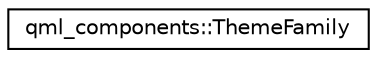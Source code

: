 digraph "Graphical Class Hierarchy"
{
 // LATEX_PDF_SIZE
  edge [fontname="Helvetica",fontsize="10",labelfontname="Helvetica",labelfontsize="10"];
  node [fontname="Helvetica",fontsize="10",shape=record];
  rankdir="LR";
  Node0 [label="qml_components::ThemeFamily",height=0.2,width=0.4,color="black", fillcolor="white", style="filled",URL="$classqml__components_1_1ThemeFamily.html",tooltip=" "];
}
